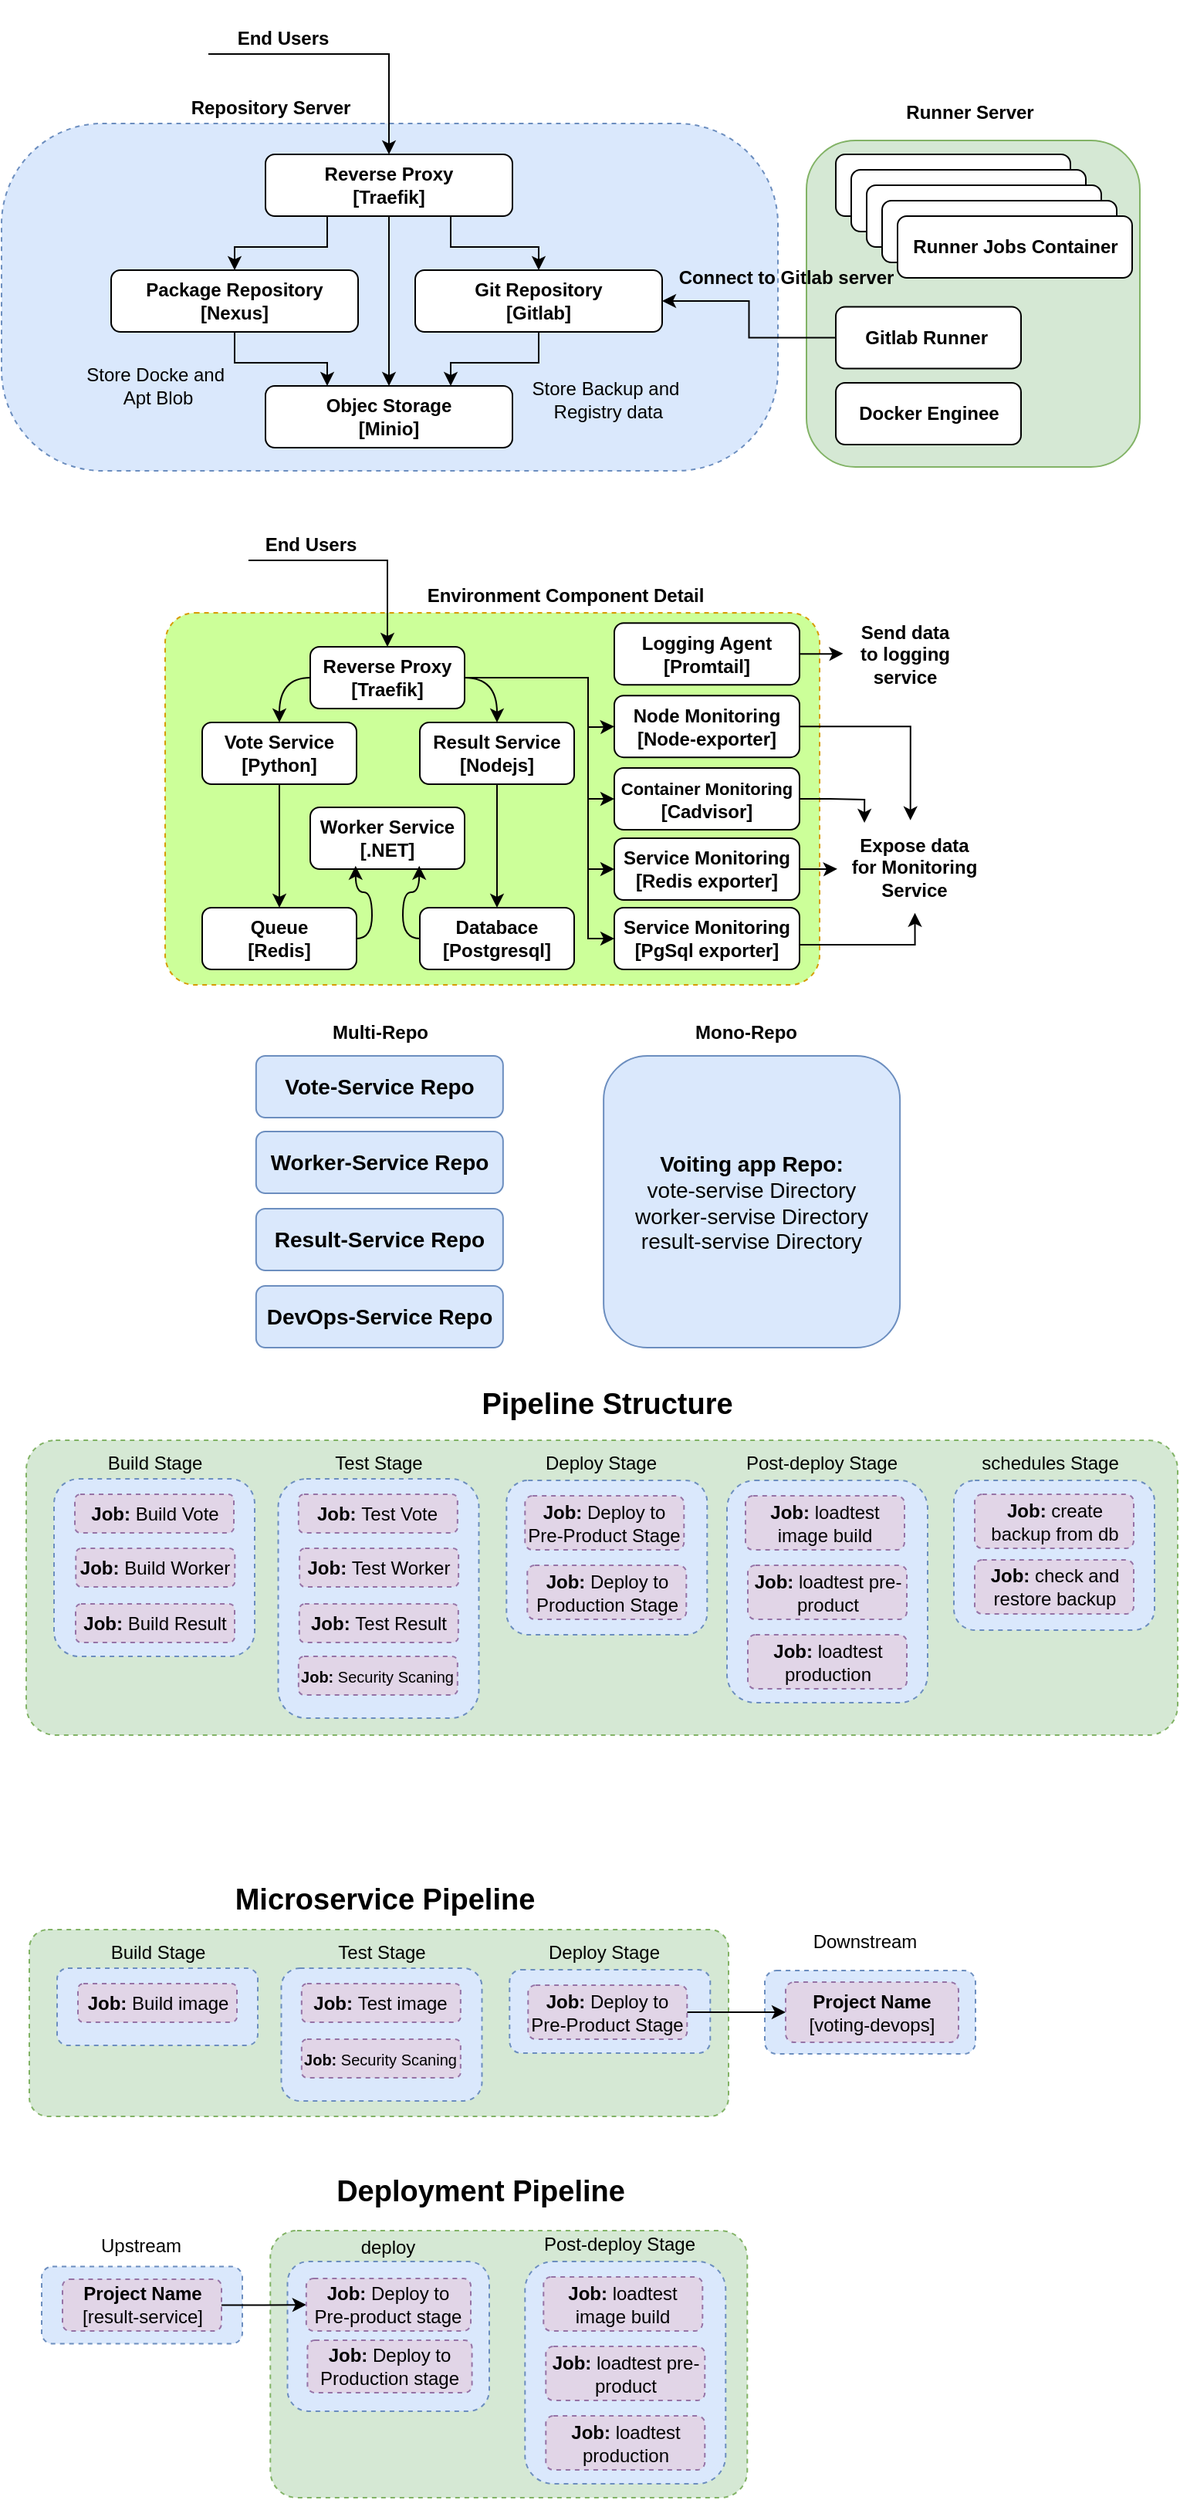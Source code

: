 <mxfile version="22.0.3" type="device">
  <diagram name="Page-1" id="ziHmGceFmZ8IrDc1lhzU">
    <mxGraphModel dx="1157" dy="703" grid="0" gridSize="10" guides="1" tooltips="1" connect="1" arrows="1" fold="1" page="1" pageScale="1" pageWidth="827" pageHeight="1169" math="0" shadow="0">
      <root>
        <mxCell id="0" />
        <mxCell id="1" parent="0" />
        <mxCell id="m7LiWNKxI09P9n7WWyi0-41" value="" style="rounded=1;whiteSpace=wrap;html=1;fillColor=#dae8fc;arcSize=14;dashed=1;strokeColor=#6c8ebf;" vertex="1" parent="1">
          <mxGeometry x="524.5" y="1308.5" width="136.5" height="54" as="geometry" />
        </mxCell>
        <mxCell id="_bFXvWaFq9cdMCi840Q2-13" value="" style="rounded=1;whiteSpace=wrap;html=1;fillColor=#CCFF99;arcSize=8;dashed=1;strokeColor=#d79b00;" parent="1" vertex="1">
          <mxGeometry x="136" y="429" width="424" height="241" as="geometry" />
        </mxCell>
        <mxCell id="z6N8PKe_HhuRY13bzHWO-20" value="" style="rounded=1;whiteSpace=wrap;html=1;fillColor=#dae8fc;arcSize=29;dashed=1;strokeColor=#6c8ebf;" parent="1" vertex="1">
          <mxGeometry x="30" y="112" width="503" height="225" as="geometry" />
        </mxCell>
        <mxCell id="z6N8PKe_HhuRY13bzHWO-1" value="Objec Storage&lt;br&gt;[Minio]" style="rounded=1;whiteSpace=wrap;html=1;fontStyle=1" parent="1" vertex="1">
          <mxGeometry x="201" y="282" width="160" height="40" as="geometry" />
        </mxCell>
        <mxCell id="z6N8PKe_HhuRY13bzHWO-6" style="edgeStyle=orthogonalEdgeStyle;rounded=0;orthogonalLoop=1;jettySize=auto;html=1;entryX=0.25;entryY=0;entryDx=0;entryDy=0;" parent="1" source="z6N8PKe_HhuRY13bzHWO-2" target="z6N8PKe_HhuRY13bzHWO-1" edge="1">
          <mxGeometry relative="1" as="geometry" />
        </mxCell>
        <mxCell id="z6N8PKe_HhuRY13bzHWO-2" value="Package Repository&lt;br&gt;[Nexus]" style="rounded=1;whiteSpace=wrap;html=1;fontStyle=1" parent="1" vertex="1">
          <mxGeometry x="101" y="207" width="160" height="40" as="geometry" />
        </mxCell>
        <mxCell id="z6N8PKe_HhuRY13bzHWO-5" style="edgeStyle=orthogonalEdgeStyle;rounded=0;orthogonalLoop=1;jettySize=auto;html=1;entryX=0.75;entryY=0;entryDx=0;entryDy=0;" parent="1" source="z6N8PKe_HhuRY13bzHWO-3" target="z6N8PKe_HhuRY13bzHWO-1" edge="1">
          <mxGeometry relative="1" as="geometry" />
        </mxCell>
        <mxCell id="z6N8PKe_HhuRY13bzHWO-3" value="Git Repository&lt;br&gt;[Gitlab]" style="rounded=1;whiteSpace=wrap;html=1;fontStyle=1;align=center;" parent="1" vertex="1">
          <mxGeometry x="298" y="207" width="160" height="40" as="geometry" />
        </mxCell>
        <mxCell id="z6N8PKe_HhuRY13bzHWO-49" style="edgeStyle=orthogonalEdgeStyle;rounded=0;orthogonalLoop=1;jettySize=auto;html=1;fontFamily=Helvetica;fontSize=12;fontColor=default;" parent="1" source="z6N8PKe_HhuRY13bzHWO-4" target="z6N8PKe_HhuRY13bzHWO-1" edge="1">
          <mxGeometry relative="1" as="geometry" />
        </mxCell>
        <mxCell id="z6N8PKe_HhuRY13bzHWO-50" style="edgeStyle=orthogonalEdgeStyle;rounded=0;orthogonalLoop=1;jettySize=auto;html=1;exitX=0.75;exitY=1;exitDx=0;exitDy=0;entryX=0.5;entryY=0;entryDx=0;entryDy=0;fontFamily=Helvetica;fontSize=12;fontColor=default;" parent="1" source="z6N8PKe_HhuRY13bzHWO-4" target="z6N8PKe_HhuRY13bzHWO-3" edge="1">
          <mxGeometry relative="1" as="geometry" />
        </mxCell>
        <mxCell id="z6N8PKe_HhuRY13bzHWO-51" style="edgeStyle=orthogonalEdgeStyle;rounded=0;orthogonalLoop=1;jettySize=auto;html=1;exitX=0.25;exitY=1;exitDx=0;exitDy=0;entryX=0.5;entryY=0;entryDx=0;entryDy=0;fontFamily=Helvetica;fontSize=12;fontColor=default;" parent="1" source="z6N8PKe_HhuRY13bzHWO-4" target="z6N8PKe_HhuRY13bzHWO-2" edge="1">
          <mxGeometry relative="1" as="geometry" />
        </mxCell>
        <mxCell id="z6N8PKe_HhuRY13bzHWO-4" value="Reverse Proxy&lt;br&gt;[Traefik]" style="rounded=1;whiteSpace=wrap;html=1;fontStyle=1" parent="1" vertex="1">
          <mxGeometry x="201" y="132" width="160" height="40" as="geometry" />
        </mxCell>
        <mxCell id="z6N8PKe_HhuRY13bzHWO-10" value="Store Backup and&lt;br&gt;&amp;nbsp;Registry data" style="text;html=1;align=center;verticalAlign=middle;resizable=0;points=[];autosize=1;strokeColor=none;fillColor=none;" parent="1" vertex="1">
          <mxGeometry x="361" y="270.79" width="120" height="40" as="geometry" />
        </mxCell>
        <mxCell id="z6N8PKe_HhuRY13bzHWO-12" value="Store Docke and&amp;nbsp;&lt;br&gt;Apt Blob" style="text;html=1;align=center;verticalAlign=middle;resizable=0;points=[];autosize=1;strokeColor=none;fillColor=none;" parent="1" vertex="1">
          <mxGeometry x="71" y="262" width="120" height="40" as="geometry" />
        </mxCell>
        <mxCell id="z6N8PKe_HhuRY13bzHWO-18" value="" style="edgeStyle=orthogonalEdgeStyle;rounded=0;orthogonalLoop=1;jettySize=auto;html=1;exitX=1;exitY=0.5;exitDx=0;exitDy=0;" parent="1" source="z6N8PKe_HhuRY13bzHWO-61" target="z6N8PKe_HhuRY13bzHWO-4" edge="1">
          <mxGeometry relative="1" as="geometry">
            <mxPoint x="126" y="57.029" as="sourcePoint" />
          </mxGeometry>
        </mxCell>
        <mxCell id="z6N8PKe_HhuRY13bzHWO-25" value="" style="rounded=1;whiteSpace=wrap;html=1;fillColor=#d5e8d4;arcSize=10;dashed=1;strokeColor=#82b366;" parent="1" vertex="1">
          <mxGeometry x="46" y="965" width="746" height="191" as="geometry" />
        </mxCell>
        <mxCell id="_bFXvWaFq9cdMCi840Q2-16" style="edgeStyle=orthogonalEdgeStyle;rounded=0;orthogonalLoop=1;jettySize=auto;html=1;entryX=0.5;entryY=0;entryDx=0;entryDy=0;exitX=0;exitY=0.5;exitDx=0;exitDy=0;curved=1;" parent="1" source="z6N8PKe_HhuRY13bzHWO-33" target="_bFXvWaFq9cdMCi840Q2-7" edge="1">
          <mxGeometry relative="1" as="geometry">
            <mxPoint x="210" y="531" as="targetPoint" />
          </mxGeometry>
        </mxCell>
        <mxCell id="_bFXvWaFq9cdMCi840Q2-17" style="edgeStyle=orthogonalEdgeStyle;rounded=0;orthogonalLoop=1;jettySize=auto;html=1;exitX=1;exitY=0.5;exitDx=0;exitDy=0;entryX=0.5;entryY=0;entryDx=0;entryDy=0;elbow=vertical;curved=1;" parent="1" source="z6N8PKe_HhuRY13bzHWO-33" target="_bFXvWaFq9cdMCi840Q2-8" edge="1">
          <mxGeometry relative="1" as="geometry">
            <mxPoint x="351" y="531" as="targetPoint" />
          </mxGeometry>
        </mxCell>
        <mxCell id="_bFXvWaFq9cdMCi840Q2-58" style="edgeStyle=orthogonalEdgeStyle;rounded=0;orthogonalLoop=1;jettySize=auto;html=1;exitX=1;exitY=0.5;exitDx=0;exitDy=0;entryX=0;entryY=0.5;entryDx=0;entryDy=0;" parent="1" source="z6N8PKe_HhuRY13bzHWO-33" target="_bFXvWaFq9cdMCi840Q2-29" edge="1">
          <mxGeometry relative="1" as="geometry">
            <Array as="points">
              <mxPoint x="410" y="471" />
              <mxPoint x="410" y="503" />
              <mxPoint x="417" y="503" />
            </Array>
          </mxGeometry>
        </mxCell>
        <mxCell id="_bFXvWaFq9cdMCi840Q2-59" style="edgeStyle=orthogonalEdgeStyle;rounded=0;orthogonalLoop=1;jettySize=auto;html=1;exitX=1;exitY=0.5;exitDx=0;exitDy=0;entryX=0;entryY=0.5;entryDx=0;entryDy=0;" parent="1" source="z6N8PKe_HhuRY13bzHWO-33" target="_bFXvWaFq9cdMCi840Q2-30" edge="1">
          <mxGeometry relative="1" as="geometry">
            <Array as="points">
              <mxPoint x="410" y="471" />
              <mxPoint x="410" y="595" />
            </Array>
          </mxGeometry>
        </mxCell>
        <mxCell id="_bFXvWaFq9cdMCi840Q2-60" style="edgeStyle=orthogonalEdgeStyle;rounded=0;orthogonalLoop=1;jettySize=auto;html=1;exitX=1;exitY=0.5;exitDx=0;exitDy=0;entryX=0;entryY=0.5;entryDx=0;entryDy=0;" parent="1" source="z6N8PKe_HhuRY13bzHWO-33" target="_bFXvWaFq9cdMCi840Q2-32" edge="1">
          <mxGeometry relative="1" as="geometry">
            <Array as="points">
              <mxPoint x="410" y="471" />
              <mxPoint x="410" y="640" />
            </Array>
          </mxGeometry>
        </mxCell>
        <mxCell id="sJnFgTTc2AidveihG_2e-19" style="edgeStyle=orthogonalEdgeStyle;rounded=0;orthogonalLoop=1;jettySize=auto;html=1;exitX=1;exitY=0.5;exitDx=0;exitDy=0;entryX=0;entryY=0.5;entryDx=0;entryDy=0;" parent="1" source="z6N8PKe_HhuRY13bzHWO-33" target="sJnFgTTc2AidveihG_2e-17" edge="1">
          <mxGeometry relative="1" as="geometry">
            <Array as="points">
              <mxPoint x="410" y="471" />
              <mxPoint x="410" y="550" />
            </Array>
          </mxGeometry>
        </mxCell>
        <mxCell id="z6N8PKe_HhuRY13bzHWO-33" value="Reverse Proxy&lt;br&gt;[Traefik]" style="rounded=1;whiteSpace=wrap;html=1;fontStyle=1" parent="1" vertex="1">
          <mxGeometry x="230" y="451" width="100" height="40" as="geometry" />
        </mxCell>
        <mxCell id="z6N8PKe_HhuRY13bzHWO-45" value="Repository Server" style="text;html=1;align=center;verticalAlign=middle;resizable=0;points=[];autosize=1;strokeColor=none;fillColor=none;fontStyle=1" parent="1" vertex="1">
          <mxGeometry x="139" y="87" width="130" height="30" as="geometry" />
        </mxCell>
        <mxCell id="z6N8PKe_HhuRY13bzHWO-52" value="" style="shape=image;verticalLabelPosition=bottom;labelBackgroundColor=default;verticalAlign=top;aspect=fixed;imageAspect=0;image=https://seeklogo.com/images/G/gitlab-logo-757620E430-seeklogo.com.png;" parent="1" vertex="1">
          <mxGeometry x="395.69" y="152.0" width="55" height="50.79" as="geometry" />
        </mxCell>
        <mxCell id="z6N8PKe_HhuRY13bzHWO-53" value="" style="shape=image;verticalLabelPosition=bottom;labelBackgroundColor=default;verticalAlign=top;aspect=fixed;imageAspect=0;image=https://assets-global.website-files.com/5f10ed4c0ebf7221fb5661a5/5f2af61146c55b6e172fa5b3_NexusRepo_Icon.png;" parent="1" vertex="1">
          <mxGeometry x="44" y="202" width="50" height="50" as="geometry" />
        </mxCell>
        <mxCell id="z6N8PKe_HhuRY13bzHWO-54" value="" style="shape=image;verticalLabelPosition=bottom;labelBackgroundColor=default;verticalAlign=top;aspect=fixed;imageAspect=0;image=https://upload.wikimedia.org/wikipedia/commons/thumb/1/1b/Traefik.logo.png/1200px-Traefik.logo.png;" parent="1" vertex="1">
          <mxGeometry x="143.87" y="119.5" width="47.13" height="65" as="geometry" />
        </mxCell>
        <mxCell id="z6N8PKe_HhuRY13bzHWO-59" value="" style="shape=image;verticalLabelPosition=bottom;labelBackgroundColor=default;verticalAlign=top;aspect=fixed;imageAspect=0;image=https://cdn.hackernoon.com/images/img-y3233jx.png;" parent="1" vertex="1">
          <mxGeometry x="172.15" y="283.92" width="18.85" height="38.08" as="geometry" />
        </mxCell>
        <mxCell id="z6N8PKe_HhuRY13bzHWO-60" value="" style="shape=image;verticalLabelPosition=bottom;labelBackgroundColor=default;verticalAlign=top;aspect=fixed;imageAspect=0;image=https://upload.wikimedia.org/wikipedia/commons/thumb/1/1b/Traefik.logo.png/1200px-Traefik.logo.png;" parent="1" vertex="1">
          <mxGeometry x="170" y="432.8" width="36.1" height="49.79" as="geometry" />
        </mxCell>
        <mxCell id="z6N8PKe_HhuRY13bzHWO-61" value="" style="shape=image;verticalLabelPosition=bottom;labelBackgroundColor=default;verticalAlign=top;aspect=fixed;imageAspect=0;image=https://cdn-icons-png.flaticon.com/512/2019/2019400.png;" parent="1" vertex="1">
          <mxGeometry x="94" y="32" width="70" height="70" as="geometry" />
        </mxCell>
        <mxCell id="z6N8PKe_HhuRY13bzHWO-62" value="End Users" style="text;html=1;align=center;verticalAlign=middle;resizable=0;points=[];autosize=1;strokeColor=none;fillColor=none;fontStyle=1" parent="1" vertex="1">
          <mxGeometry x="172.15" y="42" width="80" height="30" as="geometry" />
        </mxCell>
        <mxCell id="_bFXvWaFq9cdMCi840Q2-6" value="Worker Service&lt;br&gt;[.NET]" style="rounded=1;whiteSpace=wrap;html=1;fontStyle=1" parent="1" vertex="1">
          <mxGeometry x="230" y="555" width="100" height="40" as="geometry" />
        </mxCell>
        <mxCell id="_bFXvWaFq9cdMCi840Q2-18" value="" style="edgeStyle=orthogonalEdgeStyle;rounded=0;orthogonalLoop=1;jettySize=auto;html=1;entryX=0.5;entryY=0;entryDx=0;entryDy=0;" parent="1" source="_bFXvWaFq9cdMCi840Q2-7" target="_bFXvWaFq9cdMCi840Q2-9" edge="1">
          <mxGeometry relative="1" as="geometry" />
        </mxCell>
        <mxCell id="_bFXvWaFq9cdMCi840Q2-7" value="Vote Service&lt;br&gt;[Python]" style="rounded=1;whiteSpace=wrap;html=1;fontStyle=1" parent="1" vertex="1">
          <mxGeometry x="160" y="500" width="100" height="40" as="geometry" />
        </mxCell>
        <mxCell id="_bFXvWaFq9cdMCi840Q2-19" value="" style="edgeStyle=orthogonalEdgeStyle;rounded=0;orthogonalLoop=1;jettySize=auto;html=1;" parent="1" source="_bFXvWaFq9cdMCi840Q2-8" target="_bFXvWaFq9cdMCi840Q2-10" edge="1">
          <mxGeometry relative="1" as="geometry" />
        </mxCell>
        <mxCell id="_bFXvWaFq9cdMCi840Q2-8" value="Result Service&lt;br&gt;[Nodejs]" style="rounded=1;whiteSpace=wrap;html=1;fontStyle=1" parent="1" vertex="1">
          <mxGeometry x="301" y="500" width="100" height="40" as="geometry" />
        </mxCell>
        <mxCell id="_bFXvWaFq9cdMCi840Q2-9" value="Queue&lt;br&gt;[Redis]" style="rounded=1;whiteSpace=wrap;html=1;fontStyle=1" parent="1" vertex="1">
          <mxGeometry x="160" y="620" width="100" height="40" as="geometry" />
        </mxCell>
        <mxCell id="_bFXvWaFq9cdMCi840Q2-10" value="Databace&lt;br&gt;[Postgresql]" style="rounded=1;whiteSpace=wrap;html=1;fontStyle=1" parent="1" vertex="1">
          <mxGeometry x="301" y="620" width="100" height="40" as="geometry" />
        </mxCell>
        <mxCell id="_bFXvWaFq9cdMCi840Q2-20" style="edgeStyle=orthogonalEdgeStyle;rounded=0;orthogonalLoop=1;jettySize=auto;html=1;entryX=0.294;entryY=0.946;entryDx=0;entryDy=0;entryPerimeter=0;exitX=1;exitY=0.5;exitDx=0;exitDy=0;shadow=0;curved=1;" parent="1" source="_bFXvWaFq9cdMCi840Q2-9" target="_bFXvWaFq9cdMCi840Q2-6" edge="1">
          <mxGeometry relative="1" as="geometry">
            <mxPoint x="230" y="610" as="sourcePoint" />
            <Array as="points">
              <mxPoint x="270" y="640" />
              <mxPoint x="270" y="610" />
              <mxPoint x="259" y="610" />
            </Array>
          </mxGeometry>
        </mxCell>
        <mxCell id="_bFXvWaFq9cdMCi840Q2-21" style="edgeStyle=orthogonalEdgeStyle;rounded=0;orthogonalLoop=1;jettySize=auto;html=1;exitX=0;exitY=0.5;exitDx=0;exitDy=0;entryX=0.706;entryY=0.946;entryDx=0;entryDy=0;entryPerimeter=0;curved=1;" parent="1" source="_bFXvWaFq9cdMCi840Q2-10" target="_bFXvWaFq9cdMCi840Q2-6" edge="1">
          <mxGeometry relative="1" as="geometry">
            <Array as="points">
              <mxPoint x="290" y="640" />
              <mxPoint x="290" y="610" />
              <mxPoint x="301" y="610" />
            </Array>
          </mxGeometry>
        </mxCell>
        <mxCell id="_bFXvWaFq9cdMCi840Q2-23" style="edgeStyle=orthogonalEdgeStyle;rounded=0;orthogonalLoop=1;jettySize=auto;html=1;entryX=0.5;entryY=0;entryDx=0;entryDy=0;" parent="1" source="_bFXvWaFq9cdMCi840Q2-22" target="z6N8PKe_HhuRY13bzHWO-33" edge="1">
          <mxGeometry relative="1" as="geometry" />
        </mxCell>
        <mxCell id="_bFXvWaFq9cdMCi840Q2-22" value="" style="shape=image;verticalLabelPosition=bottom;labelBackgroundColor=default;verticalAlign=top;aspect=fixed;imageAspect=0;image=https://cdn-icons-png.flaticon.com/512/2019/2019400.png;" parent="1" vertex="1">
          <mxGeometry x="120" y="360" width="70" height="70" as="geometry" />
        </mxCell>
        <mxCell id="_bFXvWaFq9cdMCi840Q2-24" value="End Users" style="text;html=1;align=center;verticalAlign=middle;resizable=0;points=[];autosize=1;strokeColor=none;fillColor=none;fontStyle=1" parent="1" vertex="1">
          <mxGeometry x="190" y="370" width="80" height="30" as="geometry" />
        </mxCell>
        <mxCell id="_bFXvWaFq9cdMCi840Q2-28" value="Logging Agent&lt;br&gt;[Promtail]" style="rounded=1;whiteSpace=wrap;html=1;fontStyle=1" parent="1" vertex="1">
          <mxGeometry x="427" y="435.59" width="120" height="40" as="geometry" />
        </mxCell>
        <mxCell id="_bFXvWaFq9cdMCi840Q2-29" value="Node Monitoring&lt;br&gt;&lt;font style=&quot;font-size: 12px;&quot;&gt;[Node-exporter]&lt;/font&gt;" style="rounded=1;whiteSpace=wrap;html=1;fontStyle=1" parent="1" vertex="1">
          <mxGeometry x="427" y="482.59" width="120" height="40" as="geometry" />
        </mxCell>
        <mxCell id="_bFXvWaFq9cdMCi840Q2-30" value="Service Monitoring&lt;br&gt;[Redis exporter]" style="rounded=1;whiteSpace=wrap;html=1;fontStyle=1" parent="1" vertex="1">
          <mxGeometry x="427" y="575" width="120" height="40" as="geometry" />
        </mxCell>
        <mxCell id="_bFXvWaFq9cdMCi840Q2-32" value="Service Monitoring&lt;br&gt;[PgSql exporter]" style="rounded=1;whiteSpace=wrap;html=1;fontStyle=1" parent="1" vertex="1">
          <mxGeometry x="427" y="620" width="120" height="40" as="geometry" />
        </mxCell>
        <mxCell id="_bFXvWaFq9cdMCi840Q2-34" value="Environment Component Detail" style="text;html=1;align=center;verticalAlign=middle;resizable=0;points=[];autosize=1;strokeColor=none;fillColor=none;fontStyle=1" parent="1" vertex="1">
          <mxGeometry x="295" y="402.8" width="200" height="30" as="geometry" />
        </mxCell>
        <mxCell id="_bFXvWaFq9cdMCi840Q2-37" value="&lt;span style=&quot;&quot;&gt;&lt;b&gt;Send data&lt;br&gt;to logging&lt;br&gt;service&lt;/b&gt;&lt;br&gt;&lt;/span&gt;" style="text;html=1;align=center;verticalAlign=middle;resizable=0;points=[];autosize=1;strokeColor=none;fillColor=none;fontStyle=0" parent="1" vertex="1">
          <mxGeometry x="575" y="425.59" width="80" height="60" as="geometry" />
        </mxCell>
        <mxCell id="_bFXvWaFq9cdMCi840Q2-38" style="edgeStyle=orthogonalEdgeStyle;rounded=0;orthogonalLoop=1;jettySize=auto;html=1;entryX=0.003;entryY=0.497;entryDx=0;entryDy=0;entryPerimeter=0;" parent="1" source="_bFXvWaFq9cdMCi840Q2-28" target="_bFXvWaFq9cdMCi840Q2-37" edge="1">
          <mxGeometry relative="1" as="geometry" />
        </mxCell>
        <mxCell id="_bFXvWaFq9cdMCi840Q2-42" value="&lt;span style=&quot;&quot;&gt;&lt;b&gt;Expose data&lt;br&gt;for Monitoring&lt;br&gt;Service&lt;/b&gt;&lt;br&gt;&lt;/span&gt;" style="text;html=1;align=center;verticalAlign=middle;resizable=0;points=[];autosize=1;strokeColor=none;fillColor=none;fontStyle=0" parent="1" vertex="1">
          <mxGeometry x="571.15" y="564" width="100" height="60" as="geometry" />
        </mxCell>
        <mxCell id="_bFXvWaFq9cdMCi840Q2-43" style="edgeStyle=orthogonalEdgeStyle;rounded=0;orthogonalLoop=1;jettySize=auto;html=1;entryX=0.003;entryY=0.514;entryDx=0;entryDy=0;entryPerimeter=0;" parent="1" source="_bFXvWaFq9cdMCi840Q2-30" target="_bFXvWaFq9cdMCi840Q2-42" edge="1">
          <mxGeometry relative="1" as="geometry" />
        </mxCell>
        <mxCell id="_bFXvWaFq9cdMCi840Q2-44" style="edgeStyle=orthogonalEdgeStyle;rounded=0;orthogonalLoop=1;jettySize=auto;html=1;exitX=1;exitY=0.5;exitDx=0;exitDy=0;entryX=0.477;entryY=-0.01;entryDx=0;entryDy=0;entryPerimeter=0;" parent="1" source="_bFXvWaFq9cdMCi840Q2-29" target="_bFXvWaFq9cdMCi840Q2-42" edge="1">
          <mxGeometry relative="1" as="geometry">
            <Array as="points">
              <mxPoint x="619" y="503" />
            </Array>
          </mxGeometry>
        </mxCell>
        <mxCell id="_bFXvWaFq9cdMCi840Q2-45" style="edgeStyle=orthogonalEdgeStyle;rounded=0;orthogonalLoop=1;jettySize=auto;html=1;exitX=1;exitY=0.5;exitDx=0;exitDy=0;entryX=0.506;entryY=0.99;entryDx=0;entryDy=0;entryPerimeter=0;" parent="1" source="_bFXvWaFq9cdMCi840Q2-32" target="_bFXvWaFq9cdMCi840Q2-42" edge="1">
          <mxGeometry relative="1" as="geometry">
            <Array as="points">
              <mxPoint x="547" y="644" />
              <mxPoint x="622" y="644" />
            </Array>
          </mxGeometry>
        </mxCell>
        <mxCell id="_bFXvWaFq9cdMCi840Q2-47" value="" style="shape=image;verticalLabelPosition=bottom;labelBackgroundColor=default;verticalAlign=top;aspect=fixed;imageAspect=0;image=https://upload.wikimedia.org/wikipedia/commons/thumb/c/c3/Python-logo-notext.svg/935px-Python-logo-notext.svg.png;" parent="1" vertex="1">
          <mxGeometry x="162.61" y="545" width="27.39" height="30" as="geometry" />
        </mxCell>
        <mxCell id="_bFXvWaFq9cdMCi840Q2-48" value="" style="shape=image;verticalLabelPosition=bottom;labelBackgroundColor=default;verticalAlign=top;aspect=fixed;imageAspect=0;image=https://dejanstojanovic.net/media/131809/1x1.png;" parent="1" vertex="1">
          <mxGeometry x="265" y="522.59" width="30" height="30" as="geometry" />
        </mxCell>
        <mxCell id="_bFXvWaFq9cdMCi840Q2-50" value="" style="shape=image;verticalLabelPosition=bottom;labelBackgroundColor=default;verticalAlign=top;aspect=fixed;imageAspect=0;image=https://upload.wikimedia.org/wikipedia/commons/thumb/d/d9/Node.js_logo.svg/590px-Node.js_logo.svg.png;" parent="1" vertex="1">
          <mxGeometry x="363" y="545" width="32.69" height="20" as="geometry" />
        </mxCell>
        <mxCell id="_bFXvWaFq9cdMCi840Q2-51" value="" style="shape=image;verticalLabelPosition=bottom;labelBackgroundColor=default;verticalAlign=top;aspect=fixed;imageAspect=0;image=https://upload.wikimedia.org/wikipedia/commons/thumb/2/29/Postgresql_elephant.svg/1985px-Postgresql_elephant.svg.png;" parent="1" vertex="1">
          <mxGeometry x="364.8" y="585" width="29.1" height="30" as="geometry" />
        </mxCell>
        <mxCell id="_bFXvWaFq9cdMCi840Q2-52" value="" style="shape=image;verticalLabelPosition=bottom;labelBackgroundColor=default;verticalAlign=top;aspect=fixed;imageAspect=0;image=https://assets.stickpng.com/images/584830b5cef1014c0b5e4a9c.png;" parent="1" vertex="1">
          <mxGeometry x="160" y="585" width="34.92" height="30" as="geometry" />
        </mxCell>
        <mxCell id="_bFXvWaFq9cdMCi840Q2-64" value="" style="rounded=1;whiteSpace=wrap;html=1;fillColor=#dae8fc;arcSize=14;dashed=1;strokeColor=#6c8ebf;" parent="1" vertex="1">
          <mxGeometry x="64" y="990" width="130" height="115" as="geometry" />
        </mxCell>
        <mxCell id="_bFXvWaFq9cdMCi840Q2-65" value="" style="rounded=1;whiteSpace=wrap;html=1;fillColor=#dae8fc;arcSize=14;dashed=1;strokeColor=#6c8ebf;" parent="1" vertex="1">
          <mxGeometry x="209.25" y="990" width="130" height="155" as="geometry" />
        </mxCell>
        <mxCell id="_bFXvWaFq9cdMCi840Q2-66" value="" style="rounded=1;whiteSpace=wrap;html=1;fillColor=#dae8fc;arcSize=14;dashed=1;strokeColor=#6c8ebf;" parent="1" vertex="1">
          <mxGeometry x="357.15" y="991" width="130" height="100" as="geometry" />
        </mxCell>
        <mxCell id="_bFXvWaFq9cdMCi840Q2-67" value="&lt;span style=&quot;font-weight: normal;&quot;&gt;Build Stage&lt;/span&gt;" style="text;html=1;align=center;verticalAlign=middle;resizable=0;points=[];autosize=1;strokeColor=none;fillColor=none;fontStyle=1" parent="1" vertex="1">
          <mxGeometry x="89" y="965" width="80" height="30" as="geometry" />
        </mxCell>
        <mxCell id="_bFXvWaFq9cdMCi840Q2-68" value="&lt;span style=&quot;font-weight: normal;&quot;&gt;Test Stage&lt;/span&gt;" style="text;html=1;align=center;verticalAlign=middle;resizable=0;points=[];autosize=1;strokeColor=none;fillColor=none;fontStyle=1" parent="1" vertex="1">
          <mxGeometry x="234.25" y="965" width="80" height="30" as="geometry" />
        </mxCell>
        <mxCell id="_bFXvWaFq9cdMCi840Q2-69" value="&lt;span style=&quot;font-weight: normal;&quot;&gt;Deploy Stage&lt;/span&gt;" style="text;html=1;align=center;verticalAlign=middle;resizable=0;points=[];autosize=1;strokeColor=none;fillColor=none;fontStyle=1" parent="1" vertex="1">
          <mxGeometry x="368.15" y="965" width="100" height="30" as="geometry" />
        </mxCell>
        <mxCell id="_bFXvWaFq9cdMCi840Q2-72" value="&lt;b&gt;Job: &lt;/b&gt;Build Vote" style="rounded=1;whiteSpace=wrap;html=1;fillColor=#e1d5e7;arcSize=14;dashed=1;strokeColor=#9673a6;" parent="1" vertex="1">
          <mxGeometry x="77.5" y="1000" width="103" height="25" as="geometry" />
        </mxCell>
        <mxCell id="_bFXvWaFq9cdMCi840Q2-73" value="&lt;span style=&quot;font-size: 19px;&quot;&gt;Pipeline&amp;nbsp;Structure&lt;/span&gt;" style="text;html=1;align=center;verticalAlign=middle;resizable=0;points=[];autosize=1;strokeColor=none;fillColor=none;fontStyle=1;fontSize=19;" parent="1" vertex="1">
          <mxGeometry x="327.15" y="922" width="190" height="40" as="geometry" />
        </mxCell>
        <mxCell id="_bFXvWaFq9cdMCi840Q2-75" value="&lt;b style=&quot;border-color: var(--border-color);&quot;&gt;Job:&amp;nbsp;&lt;/b&gt;Build Worker" style="rounded=1;whiteSpace=wrap;html=1;fillColor=#e1d5e7;arcSize=14;dashed=1;strokeColor=#9673a6;" parent="1" vertex="1">
          <mxGeometry x="78.15" y="1035" width="103" height="25" as="geometry" />
        </mxCell>
        <mxCell id="_bFXvWaFq9cdMCi840Q2-76" value="&lt;b style=&quot;border-color: var(--border-color);&quot;&gt;Job:&amp;nbsp;&lt;/b&gt;Build Result" style="rounded=1;whiteSpace=wrap;html=1;fillColor=#e1d5e7;arcSize=14;dashed=1;strokeColor=#9673a6;" parent="1" vertex="1">
          <mxGeometry x="78" y="1071" width="103" height="25" as="geometry" />
        </mxCell>
        <mxCell id="_bFXvWaFq9cdMCi840Q2-78" value="&lt;b&gt;Job: &lt;/b&gt;Test Vote" style="rounded=1;whiteSpace=wrap;html=1;fillColor=#e1d5e7;arcSize=14;dashed=1;strokeColor=#9673a6;" parent="1" vertex="1">
          <mxGeometry x="222.42" y="1000" width="103" height="25" as="geometry" />
        </mxCell>
        <mxCell id="_bFXvWaFq9cdMCi840Q2-79" value="&lt;b style=&quot;border-color: var(--border-color);&quot;&gt;Job: &lt;/b&gt;&lt;span style=&quot;border-color: var(--border-color);&quot;&gt;Test&lt;/span&gt;&amp;nbsp;Worker" style="rounded=1;whiteSpace=wrap;html=1;fillColor=#e1d5e7;arcSize=14;dashed=1;strokeColor=#9673a6;" parent="1" vertex="1">
          <mxGeometry x="223.07" y="1035" width="103" height="25" as="geometry" />
        </mxCell>
        <mxCell id="_bFXvWaFq9cdMCi840Q2-80" value="&lt;b style=&quot;border-color: var(--border-color);&quot;&gt;Job:&amp;nbsp;&lt;/b&gt;Test&amp;nbsp;Result" style="rounded=1;whiteSpace=wrap;html=1;fillColor=#e1d5e7;arcSize=14;dashed=1;strokeColor=#9673a6;" parent="1" vertex="1">
          <mxGeometry x="222.92" y="1071" width="103" height="25" as="geometry" />
        </mxCell>
        <mxCell id="_bFXvWaFq9cdMCi840Q2-81" value="&lt;font style=&quot;font-size: 10px;&quot;&gt;&lt;b style=&quot;border-color: var(--border-color);&quot;&gt;Job:&amp;nbsp;&lt;/b&gt;Security Scaning&lt;/font&gt;" style="rounded=1;whiteSpace=wrap;html=1;fillColor=#e1d5e7;arcSize=14;dashed=1;strokeColor=#9673a6;" parent="1" vertex="1">
          <mxGeometry x="222.42" y="1105" width="103" height="25" as="geometry" />
        </mxCell>
        <mxCell id="_bFXvWaFq9cdMCi840Q2-85" value="&lt;font style=&quot;font-size: 12px;&quot;&gt;&lt;b&gt;Job: &lt;/b&gt;Deploy to Pre-Product Stage&lt;/font&gt;" style="rounded=1;whiteSpace=wrap;html=1;fillColor=#e1d5e7;arcSize=14;dashed=1;strokeColor=#9673a6;" parent="1" vertex="1">
          <mxGeometry x="369.15" y="1001" width="103" height="35" as="geometry" />
        </mxCell>
        <mxCell id="_bFXvWaFq9cdMCi840Q2-86" value="&lt;font style=&quot;font-size: 12px;&quot;&gt;&lt;b&gt;Job: &lt;/b&gt;Deploy to Production Stage&lt;/font&gt;" style="rounded=1;whiteSpace=wrap;html=1;fillColor=#e1d5e7;arcSize=14;dashed=1;strokeColor=#9673a6;" parent="1" vertex="1">
          <mxGeometry x="370.65" y="1046" width="103" height="35" as="geometry" />
        </mxCell>
        <mxCell id="sDx0SoGisHzdiw75uo-H-1" value="&lt;b&gt;&lt;font style=&quot;font-size: 14px;&quot;&gt;Vote-Service Repo&lt;br&gt;&lt;/font&gt;&lt;/b&gt;" style="rounded=1;whiteSpace=wrap;html=1;fillColor=#dae8fc;strokeColor=#6c8ebf;" parent="1" vertex="1">
          <mxGeometry x="194.92" y="716" width="160" height="40" as="geometry" />
        </mxCell>
        <mxCell id="sDx0SoGisHzdiw75uo-H-2" value="&lt;b&gt;&lt;font style=&quot;font-size: 14px;&quot;&gt;Worker-Service Repo&lt;/font&gt;&lt;/b&gt;" style="rounded=1;whiteSpace=wrap;html=1;fillColor=#dae8fc;strokeColor=#6c8ebf;" parent="1" vertex="1">
          <mxGeometry x="194.92" y="765" width="160" height="40" as="geometry" />
        </mxCell>
        <mxCell id="sDx0SoGisHzdiw75uo-H-3" value="&lt;b&gt;&lt;font style=&quot;font-size: 14px;&quot;&gt;Result-Service Repo&lt;/font&gt;&lt;/b&gt;" style="rounded=1;whiteSpace=wrap;html=1;fillColor=#dae8fc;strokeColor=#6c8ebf;" parent="1" vertex="1">
          <mxGeometry x="194.92" y="815" width="160" height="40" as="geometry" />
        </mxCell>
        <mxCell id="sDx0SoGisHzdiw75uo-H-4" value="&lt;b&gt;&lt;font style=&quot;font-size: 14px;&quot;&gt;DevOps-Service Repo&lt;/font&gt;&lt;/b&gt;" style="rounded=1;whiteSpace=wrap;html=1;fillColor=#dae8fc;strokeColor=#6c8ebf;" parent="1" vertex="1">
          <mxGeometry x="194.92" y="865" width="160" height="40" as="geometry" />
        </mxCell>
        <mxCell id="sDx0SoGisHzdiw75uo-H-5" value="&lt;font style=&quot;font-size: 14px;&quot;&gt;&lt;b&gt;Voiting app Repo:&lt;/b&gt;&lt;br&gt;vote-servise Directory&lt;br&gt;&lt;/font&gt;&lt;span style=&quot;border-color: var(--border-color);&quot;&gt;&lt;font style=&quot;border-color: var(--border-color); font-size: 14px;&quot;&gt;worker-servise Directory&lt;br&gt;&lt;/font&gt;&lt;/span&gt;&lt;span style=&quot;border-color: var(--border-color);&quot;&gt;&lt;font style=&quot;border-color: var(--border-color); font-size: 14px;&quot;&gt;result-servise Directory&lt;/font&gt;&lt;/span&gt;&lt;b&gt;&lt;font style=&quot;font-size: 14px;&quot;&gt;&lt;br&gt;&lt;/font&gt;&lt;/b&gt;" style="rounded=1;whiteSpace=wrap;html=1;fillColor=#dae8fc;strokeColor=#6c8ebf;" parent="1" vertex="1">
          <mxGeometry x="420.07" y="716" width="192" height="189" as="geometry" />
        </mxCell>
        <mxCell id="sDx0SoGisHzdiw75uo-H-6" value="Mono-Repo" style="text;html=1;align=center;verticalAlign=middle;resizable=0;points=[];autosize=1;strokeColor=none;fillColor=none;fontStyle=1" parent="1" vertex="1">
          <mxGeometry x="466.92" y="686" width="90" height="30" as="geometry" />
        </mxCell>
        <mxCell id="sDx0SoGisHzdiw75uo-H-7" value="Multi-Repo" style="text;html=1;align=center;verticalAlign=middle;resizable=0;points=[];autosize=1;strokeColor=none;fillColor=none;fontStyle=1" parent="1" vertex="1">
          <mxGeometry x="229.92" y="686" width="90" height="30" as="geometry" />
        </mxCell>
        <mxCell id="sJnFgTTc2AidveihG_2e-2" value="" style="rounded=1;whiteSpace=wrap;html=1;fillColor=#dae8fc;arcSize=14;dashed=1;strokeColor=#6c8ebf;" parent="1" vertex="1">
          <mxGeometry x="500" y="991" width="130" height="144" as="geometry" />
        </mxCell>
        <mxCell id="sJnFgTTc2AidveihG_2e-3" value="&lt;span style=&quot;font-weight: normal;&quot;&gt;Post-deploy Stage&lt;/span&gt;" style="text;html=1;align=center;verticalAlign=middle;resizable=0;points=[];autosize=1;strokeColor=none;fillColor=none;fontStyle=1" parent="1" vertex="1">
          <mxGeometry x="501" y="965" width="120" height="30" as="geometry" />
        </mxCell>
        <mxCell id="sJnFgTTc2AidveihG_2e-4" value="&lt;font style=&quot;font-size: 12px;&quot;&gt;&lt;b&gt;Job: &lt;/b&gt;loadtest image build&lt;/font&gt;" style="rounded=1;whiteSpace=wrap;html=1;fillColor=#e1d5e7;arcSize=14;dashed=1;strokeColor=#9673a6;" parent="1" vertex="1">
          <mxGeometry x="512" y="1001" width="103" height="35" as="geometry" />
        </mxCell>
        <mxCell id="sJnFgTTc2AidveihG_2e-5" value="&lt;font style=&quot;font-size: 12px;&quot;&gt;&lt;b&gt;Job:&amp;nbsp;&lt;/b&gt;&lt;/font&gt;loadtest pre-product" style="rounded=1;whiteSpace=wrap;html=1;fillColor=#e1d5e7;arcSize=14;dashed=1;strokeColor=#9673a6;" parent="1" vertex="1">
          <mxGeometry x="513.5" y="1046" width="103" height="35" as="geometry" />
        </mxCell>
        <mxCell id="sJnFgTTc2AidveihG_2e-6" value="&lt;font style=&quot;font-size: 12px;&quot;&gt;&lt;b&gt;Job:&amp;nbsp;&lt;/b&gt;&lt;/font&gt;loadtest production" style="rounded=1;whiteSpace=wrap;html=1;fillColor=#e1d5e7;arcSize=14;dashed=1;strokeColor=#9673a6;" parent="1" vertex="1">
          <mxGeometry x="513.5" y="1091" width="103" height="35" as="geometry" />
        </mxCell>
        <mxCell id="sJnFgTTc2AidveihG_2e-12" value="" style="rounded=1;whiteSpace=wrap;html=1;fillColor=#dae8fc;arcSize=14;dashed=1;strokeColor=#6c8ebf;" parent="1" vertex="1">
          <mxGeometry x="647" y="991" width="130" height="97" as="geometry" />
        </mxCell>
        <mxCell id="sJnFgTTc2AidveihG_2e-13" value="&lt;span style=&quot;font-weight: normal;&quot;&gt;schedules&amp;nbsp;Stage&lt;/span&gt;" style="text;html=1;align=center;verticalAlign=middle;resizable=0;points=[];autosize=1;strokeColor=none;fillColor=none;fontStyle=1" parent="1" vertex="1">
          <mxGeometry x="655" y="967" width="107" height="26" as="geometry" />
        </mxCell>
        <mxCell id="sJnFgTTc2AidveihG_2e-15" value="&lt;font style=&quot;font-size: 12px;&quot;&gt;&lt;b&gt;Job: &lt;/b&gt;create backup from db&lt;/font&gt;" style="rounded=1;whiteSpace=wrap;html=1;fillColor=#e1d5e7;arcSize=14;dashed=1;strokeColor=#9673a6;" parent="1" vertex="1">
          <mxGeometry x="660.5" y="1000" width="103" height="35" as="geometry" />
        </mxCell>
        <mxCell id="sJnFgTTc2AidveihG_2e-16" value="&lt;font style=&quot;font-size: 12px;&quot;&gt;&lt;b&gt;Job:&amp;nbsp;&lt;/b&gt;&lt;/font&gt;check and restore backup" style="rounded=1;whiteSpace=wrap;html=1;fillColor=#e1d5e7;arcSize=14;dashed=1;strokeColor=#9673a6;" parent="1" vertex="1">
          <mxGeometry x="660.5" y="1042.5" width="103" height="35" as="geometry" />
        </mxCell>
        <mxCell id="sJnFgTTc2AidveihG_2e-17" value="&lt;font style=&quot;font-size: 11px;&quot;&gt;Container Monitoring&lt;/font&gt;&lt;br&gt;&lt;font style=&quot;font-size: 12px;&quot;&gt;[Cadvisor]&lt;/font&gt;" style="rounded=1;whiteSpace=wrap;html=1;fontStyle=1" parent="1" vertex="1">
          <mxGeometry x="427" y="529.5" width="120" height="40" as="geometry" />
        </mxCell>
        <mxCell id="sJnFgTTc2AidveihG_2e-18" style="edgeStyle=orthogonalEdgeStyle;rounded=0;orthogonalLoop=1;jettySize=auto;html=1;entryX=0.179;entryY=0.017;entryDx=0;entryDy=0;entryPerimeter=0;" parent="1" source="sJnFgTTc2AidveihG_2e-17" target="_bFXvWaFq9cdMCi840Q2-42" edge="1">
          <mxGeometry relative="1" as="geometry">
            <Array as="points">
              <mxPoint x="567" y="550" />
              <mxPoint x="589" y="550" />
            </Array>
          </mxGeometry>
        </mxCell>
        <mxCell id="sJnFgTTc2AidveihG_2e-20" value="" style="rounded=1;whiteSpace=wrap;html=1;fillColor=#d5e8d4;strokeColor=#82b366;" parent="1" vertex="1">
          <mxGeometry x="551.5" y="123" width="216" height="211.5" as="geometry" />
        </mxCell>
        <mxCell id="sJnFgTTc2AidveihG_2e-36" style="edgeStyle=orthogonalEdgeStyle;rounded=0;orthogonalLoop=1;jettySize=auto;html=1;" parent="1" source="sJnFgTTc2AidveihG_2e-21" target="z6N8PKe_HhuRY13bzHWO-3" edge="1">
          <mxGeometry relative="1" as="geometry" />
        </mxCell>
        <mxCell id="sJnFgTTc2AidveihG_2e-21" value="Gitlab Runner&amp;nbsp;" style="rounded=1;whiteSpace=wrap;html=1;fontStyle=1;align=center;" parent="1" vertex="1">
          <mxGeometry x="570.5" y="230.79" width="120" height="40" as="geometry" />
        </mxCell>
        <mxCell id="sJnFgTTc2AidveihG_2e-22" value="" style="shape=image;verticalLabelPosition=bottom;labelBackgroundColor=default;verticalAlign=top;aspect=fixed;imageAspect=0;image=https://gitlab.com/uploads/-/system/project/avatar/250833/runner_logo.png;" parent="1" vertex="1">
          <mxGeometry x="705.5" y="226.58" width="44.21" height="44.21" as="geometry" />
        </mxCell>
        <mxCell id="sJnFgTTc2AidveihG_2e-23" value="" style="shape=image;verticalLabelPosition=bottom;labelBackgroundColor=default;verticalAlign=top;aspect=fixed;imageAspect=0;image=https://upload.wikimedia.org/wikipedia/commons/e/ea/Docker_%28container_engine%29_logo_%28cropped%29.png;" parent="1" vertex="1">
          <mxGeometry x="696.13" y="282" width="62.94" height="36" as="geometry" />
        </mxCell>
        <mxCell id="sJnFgTTc2AidveihG_2e-24" value="Docker Enginee" style="rounded=1;whiteSpace=wrap;html=1;fontStyle=1;align=center;" parent="1" vertex="1">
          <mxGeometry x="570.5" y="280" width="120" height="40" as="geometry" />
        </mxCell>
        <mxCell id="sJnFgTTc2AidveihG_2e-26" value="Runner Jobs Container" style="rounded=1;whiteSpace=wrap;html=1;fontStyle=1;align=center;" parent="1" vertex="1">
          <mxGeometry x="570.5" y="132" width="152" height="40" as="geometry" />
        </mxCell>
        <mxCell id="sJnFgTTc2AidveihG_2e-32" value="Runner Jobs Container" style="rounded=1;whiteSpace=wrap;html=1;fontStyle=1;align=center;" parent="1" vertex="1">
          <mxGeometry x="580.5" y="142" width="152" height="40" as="geometry" />
        </mxCell>
        <mxCell id="sJnFgTTc2AidveihG_2e-33" value="Runner Jobs Container" style="rounded=1;whiteSpace=wrap;html=1;fontStyle=1;align=center;" parent="1" vertex="1">
          <mxGeometry x="590.5" y="152" width="152" height="40" as="geometry" />
        </mxCell>
        <mxCell id="sJnFgTTc2AidveihG_2e-34" value="Runner Jobs Container" style="rounded=1;whiteSpace=wrap;html=1;fontStyle=1;align=center;" parent="1" vertex="1">
          <mxGeometry x="600.5" y="162" width="152" height="40" as="geometry" />
        </mxCell>
        <mxCell id="sJnFgTTc2AidveihG_2e-35" value="Runner Jobs Container" style="rounded=1;whiteSpace=wrap;html=1;fontStyle=1;align=center;" parent="1" vertex="1">
          <mxGeometry x="610.5" y="172" width="152" height="40" as="geometry" />
        </mxCell>
        <mxCell id="sJnFgTTc2AidveihG_2e-37" value="Connect to Gitlab server" style="text;html=1;align=center;verticalAlign=middle;resizable=0;points=[];autosize=1;strokeColor=none;fillColor=none;fontStyle=1" parent="1" vertex="1">
          <mxGeometry x="459.5" y="199" width="157" height="26" as="geometry" />
        </mxCell>
        <mxCell id="sJnFgTTc2AidveihG_2e-38" value="Runner Server" style="text;html=1;align=center;verticalAlign=middle;resizable=0;points=[];autosize=1;strokeColor=none;fillColor=none;fontStyle=1" parent="1" vertex="1">
          <mxGeometry x="606.5" y="91.5" width="101" height="26" as="geometry" />
        </mxCell>
        <mxCell id="m7LiWNKxI09P9n7WWyi0-1" value="" style="rounded=1;whiteSpace=wrap;html=1;fillColor=#d5e8d4;arcSize=10;dashed=1;strokeColor=#82b366;" vertex="1" parent="1">
          <mxGeometry x="48" y="1282" width="453" height="121" as="geometry" />
        </mxCell>
        <mxCell id="m7LiWNKxI09P9n7WWyi0-2" value="" style="rounded=1;whiteSpace=wrap;html=1;fillColor=#dae8fc;arcSize=14;dashed=1;strokeColor=#6c8ebf;" vertex="1" parent="1">
          <mxGeometry x="66" y="1307" width="130" height="50" as="geometry" />
        </mxCell>
        <mxCell id="m7LiWNKxI09P9n7WWyi0-3" value="" style="rounded=1;whiteSpace=wrap;html=1;fillColor=#dae8fc;arcSize=14;dashed=1;strokeColor=#6c8ebf;" vertex="1" parent="1">
          <mxGeometry x="211.25" y="1307" width="130" height="86" as="geometry" />
        </mxCell>
        <mxCell id="m7LiWNKxI09P9n7WWyi0-4" value="" style="rounded=1;whiteSpace=wrap;html=1;fillColor=#dae8fc;arcSize=14;dashed=1;strokeColor=#6c8ebf;" vertex="1" parent="1">
          <mxGeometry x="359.15" y="1308" width="130" height="54" as="geometry" />
        </mxCell>
        <mxCell id="m7LiWNKxI09P9n7WWyi0-5" value="&lt;span style=&quot;font-weight: normal;&quot;&gt;Build Stage&lt;/span&gt;" style="text;html=1;align=center;verticalAlign=middle;resizable=0;points=[];autosize=1;strokeColor=none;fillColor=none;fontStyle=1" vertex="1" parent="1">
          <mxGeometry x="91" y="1282" width="80" height="30" as="geometry" />
        </mxCell>
        <mxCell id="m7LiWNKxI09P9n7WWyi0-6" value="&lt;span style=&quot;font-weight: normal;&quot;&gt;Test Stage&lt;/span&gt;" style="text;html=1;align=center;verticalAlign=middle;resizable=0;points=[];autosize=1;strokeColor=none;fillColor=none;fontStyle=1" vertex="1" parent="1">
          <mxGeometry x="236.25" y="1282" width="80" height="30" as="geometry" />
        </mxCell>
        <mxCell id="m7LiWNKxI09P9n7WWyi0-7" value="&lt;span style=&quot;font-weight: normal;&quot;&gt;Deploy Stage&lt;/span&gt;" style="text;html=1;align=center;verticalAlign=middle;resizable=0;points=[];autosize=1;strokeColor=none;fillColor=none;fontStyle=1" vertex="1" parent="1">
          <mxGeometry x="370.15" y="1282" width="100" height="30" as="geometry" />
        </mxCell>
        <mxCell id="m7LiWNKxI09P9n7WWyi0-8" value="&lt;b&gt;Job: &lt;/b&gt;Build image" style="rounded=1;whiteSpace=wrap;html=1;fillColor=#e1d5e7;arcSize=14;dashed=1;strokeColor=#9673a6;" vertex="1" parent="1">
          <mxGeometry x="79.5" y="1317" width="103" height="25" as="geometry" />
        </mxCell>
        <mxCell id="m7LiWNKxI09P9n7WWyi0-9" value="Microservice Pipeline" style="text;html=1;align=center;verticalAlign=middle;resizable=0;points=[];autosize=1;strokeColor=none;fillColor=none;fontStyle=1;fontSize=19;" vertex="1" parent="1">
          <mxGeometry x="171.5" y="1245" width="212" height="35" as="geometry" />
        </mxCell>
        <mxCell id="m7LiWNKxI09P9n7WWyi0-12" value="&lt;b&gt;Job: &lt;/b&gt;Test image" style="rounded=1;whiteSpace=wrap;html=1;fillColor=#e1d5e7;arcSize=14;dashed=1;strokeColor=#9673a6;" vertex="1" parent="1">
          <mxGeometry x="224.42" y="1317" width="103" height="25" as="geometry" />
        </mxCell>
        <mxCell id="m7LiWNKxI09P9n7WWyi0-15" value="&lt;font style=&quot;font-size: 10px;&quot;&gt;&lt;b style=&quot;border-color: var(--border-color);&quot;&gt;Job:&amp;nbsp;&lt;/b&gt;Security Scaning&lt;/font&gt;" style="rounded=1;whiteSpace=wrap;html=1;fillColor=#e1d5e7;arcSize=14;dashed=1;strokeColor=#9673a6;" vertex="1" parent="1">
          <mxGeometry x="224.42" y="1353" width="103" height="25" as="geometry" />
        </mxCell>
        <mxCell id="m7LiWNKxI09P9n7WWyi0-42" style="edgeStyle=orthogonalEdgeStyle;rounded=0;orthogonalLoop=1;jettySize=auto;html=1;exitX=1;exitY=0.5;exitDx=0;exitDy=0;entryX=0;entryY=0.5;entryDx=0;entryDy=0;" edge="1" parent="1" source="m7LiWNKxI09P9n7WWyi0-16" target="m7LiWNKxI09P9n7WWyi0-39">
          <mxGeometry relative="1" as="geometry" />
        </mxCell>
        <mxCell id="m7LiWNKxI09P9n7WWyi0-16" value="&lt;font style=&quot;font-size: 12px;&quot;&gt;&lt;b&gt;Job: &lt;/b&gt;Deploy to Pre-Product Stage&lt;/font&gt;" style="rounded=1;whiteSpace=wrap;html=1;fillColor=#e1d5e7;arcSize=14;dashed=1;strokeColor=#9673a6;" vertex="1" parent="1">
          <mxGeometry x="371.15" y="1318" width="103" height="35" as="geometry" />
        </mxCell>
        <mxCell id="m7LiWNKxI09P9n7WWyi0-27" value="" style="rounded=1;whiteSpace=wrap;html=1;fillColor=#d5e8d4;arcSize=10;dashed=1;strokeColor=#82b366;" vertex="1" parent="1">
          <mxGeometry x="204.15" y="1477" width="309" height="173" as="geometry" />
        </mxCell>
        <mxCell id="m7LiWNKxI09P9n7WWyi0-28" value="" style="rounded=1;whiteSpace=wrap;html=1;fillColor=#dae8fc;arcSize=14;dashed=1;strokeColor=#6c8ebf;" vertex="1" parent="1">
          <mxGeometry x="56" y="1500.25" width="130" height="50" as="geometry" />
        </mxCell>
        <mxCell id="m7LiWNKxI09P9n7WWyi0-29" value="" style="rounded=1;whiteSpace=wrap;html=1;fillColor=#dae8fc;arcSize=14;dashed=1;strokeColor=#6c8ebf;" vertex="1" parent="1">
          <mxGeometry x="215.25" y="1497" width="130.75" height="97" as="geometry" />
        </mxCell>
        <mxCell id="m7LiWNKxI09P9n7WWyi0-31" value="Upstream" style="text;html=1;align=center;verticalAlign=middle;resizable=0;points=[];autosize=1;strokeColor=none;fillColor=none;fontStyle=0" vertex="1" parent="1">
          <mxGeometry x="85" y="1474" width="70" height="26" as="geometry" />
        </mxCell>
        <mxCell id="m7LiWNKxI09P9n7WWyi0-32" value="&lt;span style=&quot;font-weight: normal;&quot;&gt;deploy&lt;/span&gt;" style="text;html=1;align=center;verticalAlign=middle;resizable=0;points=[];autosize=1;strokeColor=none;fillColor=none;fontStyle=1" vertex="1" parent="1">
          <mxGeometry x="253.25" y="1475" width="53" height="26" as="geometry" />
        </mxCell>
        <mxCell id="m7LiWNKxI09P9n7WWyi0-45" style="edgeStyle=orthogonalEdgeStyle;rounded=0;orthogonalLoop=1;jettySize=auto;html=1;exitX=1;exitY=0.5;exitDx=0;exitDy=0;entryX=0;entryY=0.5;entryDx=0;entryDy=0;" edge="1" parent="1" source="m7LiWNKxI09P9n7WWyi0-34" target="m7LiWNKxI09P9n7WWyi0-36">
          <mxGeometry relative="1" as="geometry" />
        </mxCell>
        <mxCell id="m7LiWNKxI09P9n7WWyi0-34" value="&lt;b&gt;Project Name&lt;/b&gt;&lt;br&gt;[result-service]" style="rounded=1;whiteSpace=wrap;html=1;fillColor=#e1d5e7;arcSize=14;dashed=1;strokeColor=#9673a6;" vertex="1" parent="1">
          <mxGeometry x="69.5" y="1508.5" width="103" height="33.5" as="geometry" />
        </mxCell>
        <mxCell id="m7LiWNKxI09P9n7WWyi0-35" value="Deployment Pipeline" style="text;html=1;align=center;verticalAlign=middle;resizable=0;points=[];autosize=1;strokeColor=none;fillColor=none;fontStyle=1;fontSize=19;" vertex="1" parent="1">
          <mxGeometry x="237.15" y="1434" width="205" height="35" as="geometry" />
        </mxCell>
        <mxCell id="m7LiWNKxI09P9n7WWyi0-36" value="&lt;b&gt;Job: &lt;/b&gt;Deploy to Pre-product stage" style="rounded=1;whiteSpace=wrap;html=1;fillColor=#e1d5e7;arcSize=14;dashed=1;strokeColor=#9673a6;" vertex="1" parent="1">
          <mxGeometry x="227.42" y="1508" width="106.58" height="34" as="geometry" />
        </mxCell>
        <mxCell id="m7LiWNKxI09P9n7WWyi0-39" value="&lt;b&gt;Project Name&lt;/b&gt;&lt;br&gt;[voting-devops]" style="rounded=1;whiteSpace=wrap;html=1;fillColor=#e1d5e7;arcSize=14;dashed=1;strokeColor=#9673a6;" vertex="1" parent="1">
          <mxGeometry x="538" y="1316" width="112" height="39" as="geometry" />
        </mxCell>
        <mxCell id="m7LiWNKxI09P9n7WWyi0-40" value="&lt;span style=&quot;font-weight: normal;&quot;&gt;Downstream&lt;/span&gt;" style="text;html=1;align=center;verticalAlign=middle;resizable=0;points=[];autosize=1;strokeColor=none;fillColor=none;fontStyle=1" vertex="1" parent="1">
          <mxGeometry x="546" y="1277" width="85" height="26" as="geometry" />
        </mxCell>
        <mxCell id="m7LiWNKxI09P9n7WWyi0-44" value="&lt;b&gt;Job: &lt;/b&gt;Deploy to Production stage" style="rounded=1;whiteSpace=wrap;html=1;fillColor=#e1d5e7;arcSize=14;dashed=1;strokeColor=#9673a6;" vertex="1" parent="1">
          <mxGeometry x="228.21" y="1548" width="106.58" height="34" as="geometry" />
        </mxCell>
        <mxCell id="m7LiWNKxI09P9n7WWyi0-51" value="" style="rounded=1;whiteSpace=wrap;html=1;fillColor=#dae8fc;arcSize=14;dashed=1;strokeColor=#6c8ebf;" vertex="1" parent="1">
          <mxGeometry x="369.15" y="1497" width="130" height="144" as="geometry" />
        </mxCell>
        <mxCell id="m7LiWNKxI09P9n7WWyi0-52" value="&lt;span style=&quot;font-weight: normal;&quot;&gt;Post-deploy Stage&lt;/span&gt;" style="text;html=1;align=center;verticalAlign=middle;resizable=0;points=[];autosize=1;strokeColor=none;fillColor=none;fontStyle=1" vertex="1" parent="1">
          <mxGeometry x="370.15" y="1471" width="120" height="30" as="geometry" />
        </mxCell>
        <mxCell id="m7LiWNKxI09P9n7WWyi0-53" value="&lt;font style=&quot;font-size: 12px;&quot;&gt;&lt;b&gt;Job: &lt;/b&gt;loadtest image build&lt;/font&gt;" style="rounded=1;whiteSpace=wrap;html=1;fillColor=#e1d5e7;arcSize=14;dashed=1;strokeColor=#9673a6;" vertex="1" parent="1">
          <mxGeometry x="381.15" y="1507" width="103" height="35" as="geometry" />
        </mxCell>
        <mxCell id="m7LiWNKxI09P9n7WWyi0-54" value="&lt;font style=&quot;font-size: 12px;&quot;&gt;&lt;b&gt;Job:&amp;nbsp;&lt;/b&gt;&lt;/font&gt;loadtest pre-product" style="rounded=1;whiteSpace=wrap;html=1;fillColor=#e1d5e7;arcSize=14;dashed=1;strokeColor=#9673a6;" vertex="1" parent="1">
          <mxGeometry x="382.65" y="1552" width="103" height="35" as="geometry" />
        </mxCell>
        <mxCell id="m7LiWNKxI09P9n7WWyi0-55" value="&lt;font style=&quot;font-size: 12px;&quot;&gt;&lt;b&gt;Job:&amp;nbsp;&lt;/b&gt;&lt;/font&gt;loadtest production" style="rounded=1;whiteSpace=wrap;html=1;fillColor=#e1d5e7;arcSize=14;dashed=1;strokeColor=#9673a6;" vertex="1" parent="1">
          <mxGeometry x="382.65" y="1597" width="103" height="35" as="geometry" />
        </mxCell>
      </root>
    </mxGraphModel>
  </diagram>
</mxfile>
